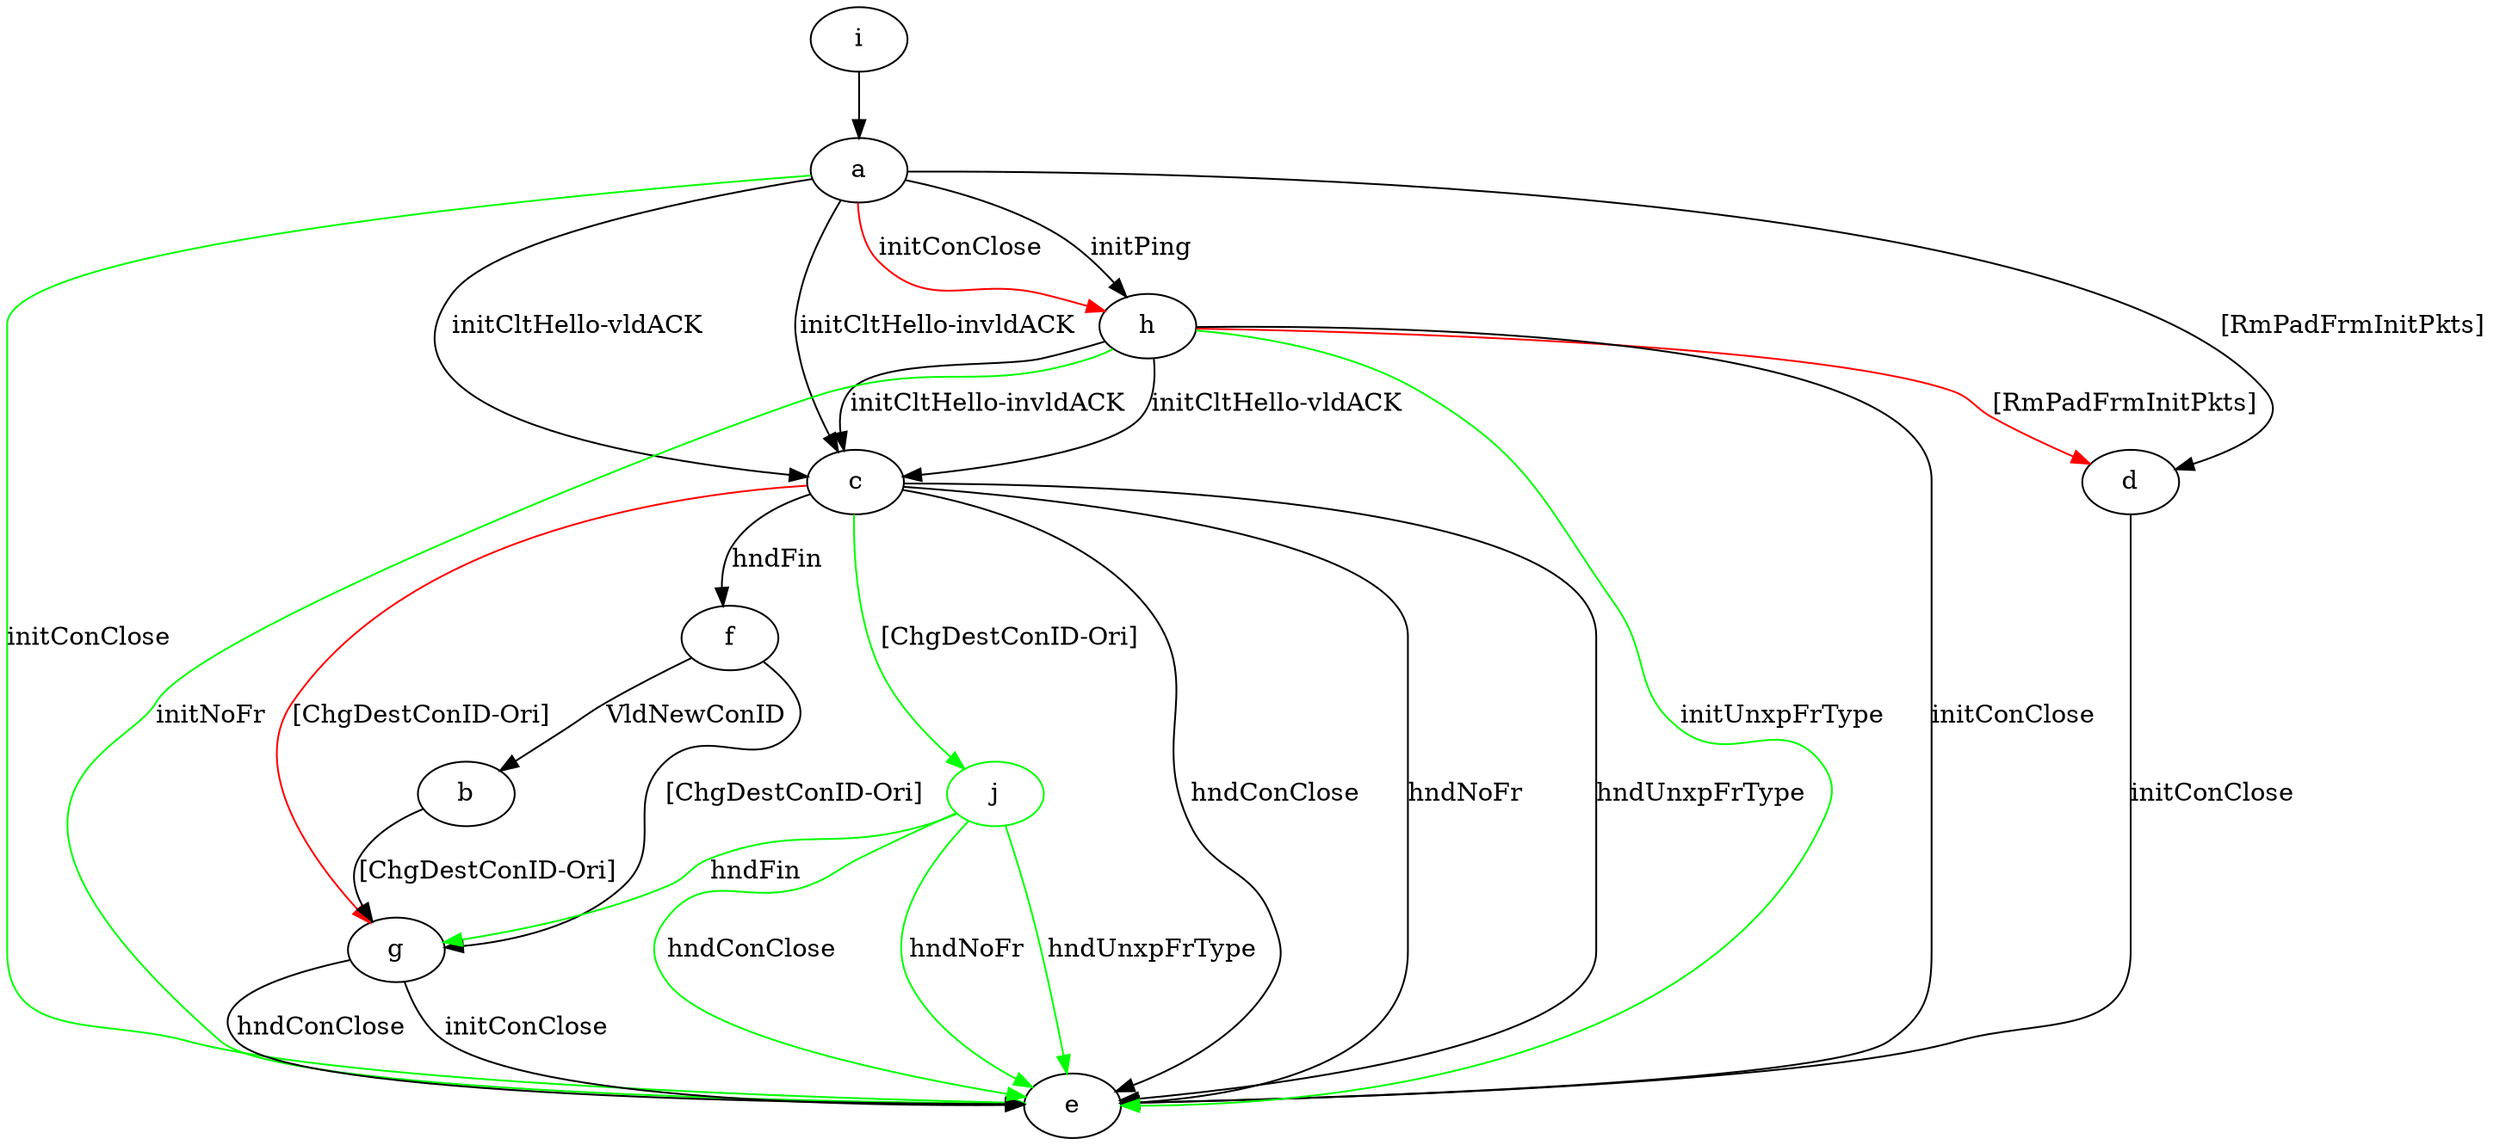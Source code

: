 digraph "" {
	a -> c	[key=0,
		label="initCltHello-vldACK "];
	a -> c	[key=1,
		label="initCltHello-invldACK "];
	a -> d	[key=0,
		label="[RmPadFrmInitPkts] "];
	a -> e	[key=0,
		color=green,
		label="initConClose "];
	a -> h	[key=0,
		label="initPing "];
	a -> h	[key=1,
		color=red,
		label="initConClose "];
	b -> g	[key=0,
		label="[ChgDestConID-Ori] "];
	c -> e	[key=0,
		label="hndConClose "];
	c -> e	[key=1,
		label="hndNoFr "];
	c -> e	[key=2,
		label="hndUnxpFrType "];
	c -> f	[key=0,
		label="hndFin "];
	c -> g	[key=0,
		color=red,
		label="[ChgDestConID-Ori] "];
	j	[color=green];
	c -> j	[key=0,
		color=green,
		label="[ChgDestConID-Ori] "];
	d -> e	[key=0,
		label="initConClose "];
	f -> b	[key=0,
		label="VldNewConID "];
	f -> g	[key=0,
		label="[ChgDestConID-Ori] "];
	g -> e	[key=0,
		label="initConClose "];
	g -> e	[key=1,
		label="hndConClose "];
	h -> c	[key=0,
		label="initCltHello-vldACK "];
	h -> c	[key=1,
		label="initCltHello-invldACK "];
	h -> d	[key=0,
		color=red,
		label="[RmPadFrmInitPkts] "];
	h -> e	[key=0,
		label="initConClose "];
	h -> e	[key=1,
		color=green,
		label="initNoFr "];
	h -> e	[key=2,
		color=green,
		label="initUnxpFrType "];
	i -> a	[key=0];
	j -> e	[key=0,
		color=green,
		label="hndConClose "];
	j -> e	[key=1,
		color=green,
		label="hndNoFr "];
	j -> e	[key=2,
		color=green,
		label="hndUnxpFrType "];
	j -> g	[key=0,
		color=green,
		label="hndFin "];
}
